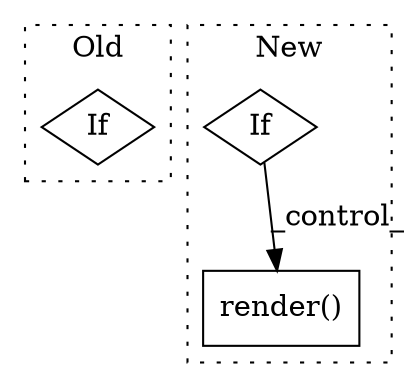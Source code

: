 digraph G {
subgraph cluster0 {
1 [label="If" a="96" s="10053" l="3" shape="diamond"];
label = "Old";
style="dotted";
}
subgraph cluster1 {
2 [label="render()" a="75" s="11256,11302" l="37,249" shape="box"];
3 [label="If" a="96" s="11221" l="3" shape="diamond"];
label = "New";
style="dotted";
}
3 -> 2 [label="_control_"];
}